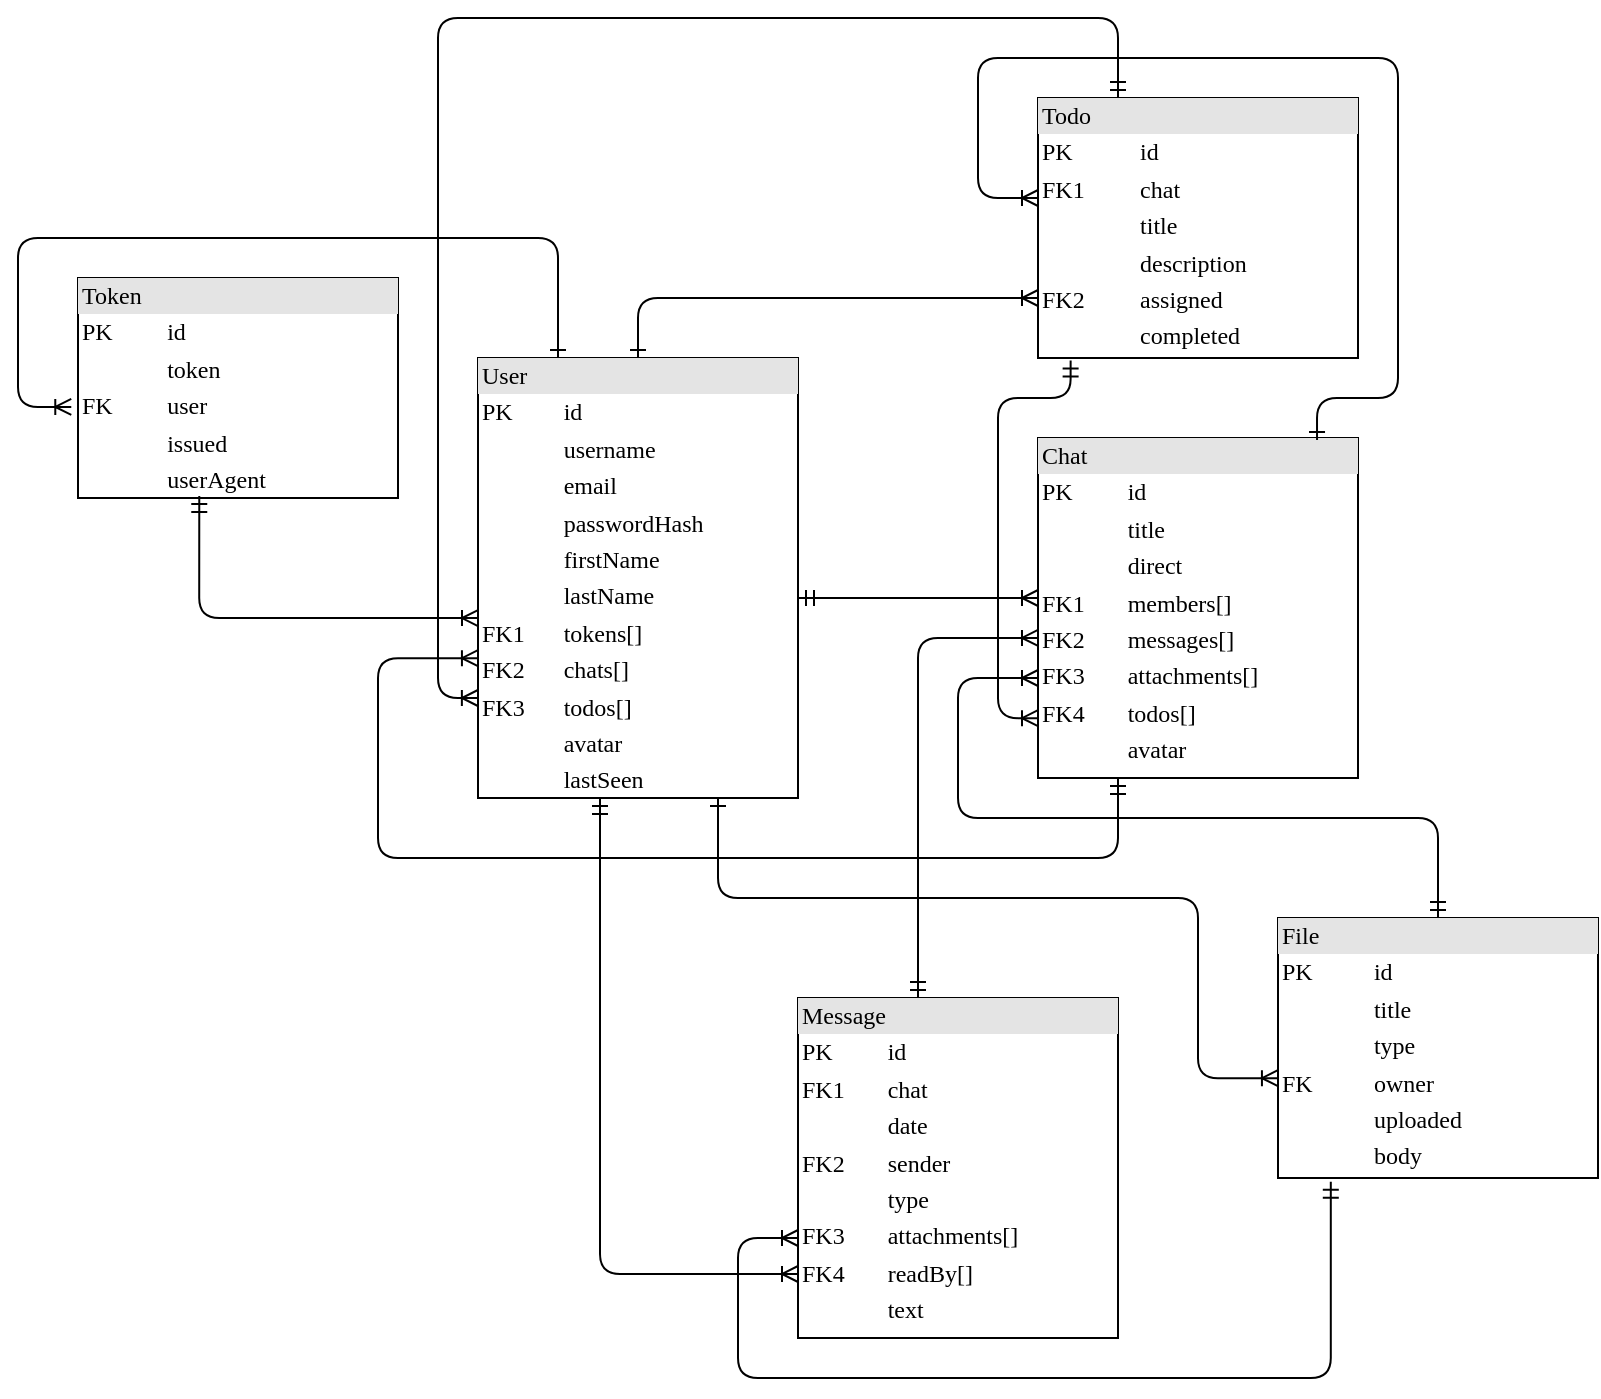 <mxfile version="14.1.1" type="device"><diagram name="Page-1" id="2ca16b54-16f6-2749-3443-fa8db7711227"><mxGraphModel dx="2370" dy="1338" grid="1" gridSize="10" guides="1" tooltips="1" connect="1" arrows="1" fold="1" page="1" pageScale="1" pageWidth="1654" pageHeight="1169" background="#ffffff" math="0" shadow="0"><root><mxCell id="0"/><mxCell id="1" parent="0"/><mxCell id="zCCV3h_89xfeCoEvmLOx-1" value="&lt;div style=&quot;box-sizing: border-box ; width: 100% ; background: #e4e4e4 ; padding: 2px&quot;&gt;User&lt;/div&gt;&lt;table style=&quot;width: 100% ; font-size: 1em&quot; cellpadding=&quot;2&quot; cellspacing=&quot;0&quot;&gt;&lt;tbody&gt;&lt;tr&gt;&lt;td&gt;PK&lt;/td&gt;&lt;td&gt;id&lt;/td&gt;&lt;/tr&gt;&lt;tr&gt;&lt;td&gt;&lt;br&gt;&lt;/td&gt;&lt;td&gt;username&lt;/td&gt;&lt;/tr&gt;&lt;tr&gt;&lt;td&gt;&lt;/td&gt;&lt;td&gt;email&lt;/td&gt;&lt;/tr&gt;&lt;tr&gt;&lt;td&gt;&lt;br&gt;&lt;/td&gt;&lt;td&gt;passwordHash&lt;/td&gt;&lt;/tr&gt;&lt;tr&gt;&lt;td&gt;&lt;br&gt;&lt;/td&gt;&lt;td&gt;firstName&lt;br&gt;&lt;/td&gt;&lt;/tr&gt;&lt;tr&gt;&lt;td&gt;&lt;br&gt;&lt;/td&gt;&lt;td&gt;lastName&lt;br&gt;&lt;/td&gt;&lt;/tr&gt;&lt;tr&gt;&lt;td&gt;FK1&lt;/td&gt;&lt;td&gt;tokens[]&lt;br&gt;&lt;/td&gt;&lt;/tr&gt;&lt;tr&gt;&lt;td&gt;FK2&lt;/td&gt;&lt;td&gt;chats[]&lt;br&gt;&lt;/td&gt;&lt;/tr&gt;&lt;tr&gt;&lt;td&gt;FK3&lt;/td&gt;&lt;td&gt;todos[]&lt;br&gt;&lt;/td&gt;&lt;/tr&gt;&lt;tr&gt;&lt;td&gt;&lt;br&gt;&lt;/td&gt;&lt;td&gt;avatar&lt;br&gt;&lt;/td&gt;&lt;/tr&gt;&lt;tr&gt;&lt;td&gt;&lt;br&gt;&lt;/td&gt;&lt;td&gt;lastSeen&lt;br&gt;&lt;/td&gt;&lt;/tr&gt;&lt;/tbody&gt;&lt;/table&gt;" style="verticalAlign=top;align=left;overflow=fill;html=1;rounded=0;shadow=0;comic=0;labelBackgroundColor=none;strokeWidth=1;fontFamily=Verdana;fontSize=12" vertex="1" parent="1"><mxGeometry x="480" y="440" width="160" height="220" as="geometry"/></mxCell><mxCell id="zCCV3h_89xfeCoEvmLOx-2" value="&lt;div style=&quot;box-sizing: border-box ; width: 100% ; background: #e4e4e4 ; padding: 2px&quot;&gt;Token&lt;/div&gt;&lt;table style=&quot;width: 100% ; font-size: 1em&quot; cellpadding=&quot;2&quot; cellspacing=&quot;0&quot;&gt;&lt;tbody&gt;&lt;tr&gt;&lt;td&gt;PK&lt;/td&gt;&lt;td&gt;id&lt;/td&gt;&lt;/tr&gt;&lt;tr&gt;&lt;td&gt;&lt;br&gt;&lt;/td&gt;&lt;td&gt;token&lt;/td&gt;&lt;/tr&gt;&lt;tr&gt;&lt;td&gt;FK&lt;/td&gt;&lt;td&gt;user&lt;/td&gt;&lt;/tr&gt;&lt;tr&gt;&lt;td&gt;&lt;br&gt;&lt;/td&gt;&lt;td&gt;issued&lt;br&gt;&lt;/td&gt;&lt;/tr&gt;&lt;tr&gt;&lt;td&gt;&lt;br&gt;&lt;/td&gt;&lt;td&gt;userAgent&lt;br&gt;&lt;/td&gt;&lt;/tr&gt;&lt;/tbody&gt;&lt;/table&gt;" style="verticalAlign=top;align=left;overflow=fill;html=1;rounded=0;shadow=0;comic=0;labelBackgroundColor=none;strokeWidth=1;fontFamily=Verdana;fontSize=12" vertex="1" parent="1"><mxGeometry x="280" y="400" width="160" height="110" as="geometry"/></mxCell><mxCell id="zCCV3h_89xfeCoEvmLOx-4" value="&lt;div style=&quot;box-sizing: border-box ; width: 100% ; background: rgb(228 , 228 , 228) ; padding: 2px&quot;&gt;&lt;font style=&quot;font-size: 12px&quot;&gt;Chat&lt;/font&gt;&lt;/div&gt;&lt;table style=&quot;width: 100%&quot; cellpadding=&quot;2&quot; cellspacing=&quot;0&quot;&gt;&lt;tbody&gt;&lt;tr&gt;&lt;td&gt;&lt;font style=&quot;font-size: 12px&quot;&gt;PK&lt;/font&gt;&lt;/td&gt;&lt;td&gt;&lt;font style=&quot;font-size: 12px&quot;&gt;id&lt;/font&gt;&lt;/td&gt;&lt;/tr&gt;&lt;tr&gt;&lt;td&gt;&lt;font style=&quot;font-size: 12px&quot;&gt;&lt;br&gt;&lt;/font&gt;&lt;/td&gt;&lt;td&gt;&lt;font style=&quot;font-size: 12px&quot;&gt;title&lt;br&gt;&lt;/font&gt;&lt;/td&gt;&lt;/tr&gt;&lt;tr&gt;&lt;td&gt;&lt;font style=&quot;font-size: 12px&quot;&gt;&lt;br&gt;&lt;/font&gt;&lt;/td&gt;&lt;td&gt;&lt;font style=&quot;font-size: 12px&quot;&gt;direct&lt;/font&gt;&lt;/td&gt;&lt;/tr&gt;&lt;tr&gt;&lt;td&gt;&lt;font style=&quot;font-size: 12px&quot;&gt;FK1&lt;/font&gt;&lt;/td&gt;&lt;td&gt;&lt;font style=&quot;font-size: 12px&quot;&gt;members[]&lt;/font&gt;&lt;/td&gt;&lt;/tr&gt;&lt;tr&gt;&lt;td&gt;&lt;font style=&quot;font-size: 12px&quot;&gt;FK2&lt;/font&gt;&lt;/td&gt;&lt;td&gt;&lt;font style=&quot;font-size: 12px&quot;&gt;messages[]&lt;/font&gt;&lt;/td&gt;&lt;/tr&gt;&lt;tr&gt;&lt;td&gt;&lt;font style=&quot;font-size: 12px&quot;&gt;FK3&lt;/font&gt;&lt;/td&gt;&lt;td&gt;&lt;font style=&quot;font-size: 12px&quot;&gt;attachments[]&lt;br&gt;&lt;/font&gt;&lt;/td&gt;&lt;/tr&gt;&lt;tr&gt;&lt;td&gt;&lt;font style=&quot;font-size: 12px&quot;&gt;FK4&lt;/font&gt;&lt;/td&gt;&lt;td&gt;&lt;font style=&quot;font-size: 12px&quot;&gt;todos[]&lt;br&gt;&lt;/font&gt;&lt;/td&gt;&lt;/tr&gt;&lt;tr&gt;&lt;td&gt;&lt;font style=&quot;font-size: 12px&quot;&gt;&lt;br&gt;&lt;/font&gt;&lt;/td&gt;&lt;td&gt;&lt;font style=&quot;font-size: 12px&quot;&gt;avatar&lt;/font&gt;&lt;/td&gt;&lt;/tr&gt;&lt;tr&gt;&lt;td&gt;&lt;/td&gt;&lt;td&gt;&lt;/td&gt;&lt;/tr&gt;&lt;/tbody&gt;&lt;/table&gt;" style="verticalAlign=top;align=left;overflow=fill;html=1;rounded=0;shadow=0;comic=0;labelBackgroundColor=none;strokeWidth=1;fontFamily=Verdana;fontSize=12" vertex="1" parent="1"><mxGeometry x="760" y="480" width="160" height="170" as="geometry"/></mxCell><mxCell id="zCCV3h_89xfeCoEvmLOx-5" value="&lt;div style=&quot;box-sizing: border-box ; width: 100% ; background: #e4e4e4 ; padding: 2px&quot;&gt;Message&lt;/div&gt;&lt;table style=&quot;width: 100% ; font-size: 1em&quot; cellpadding=&quot;2&quot; cellspacing=&quot;0&quot;&gt;&lt;tbody&gt;&lt;tr&gt;&lt;td&gt;PK&lt;/td&gt;&lt;td&gt;id&lt;/td&gt;&lt;/tr&gt;&lt;tr&gt;&lt;td&gt;FK1&lt;/td&gt;&lt;td&gt;chat&lt;/td&gt;&lt;/tr&gt;&lt;tr&gt;&lt;td&gt;&lt;/td&gt;&lt;td&gt;date&lt;/td&gt;&lt;/tr&gt;&lt;tr&gt;&lt;td&gt;FK2&lt;/td&gt;&lt;td&gt;sender&lt;/td&gt;&lt;/tr&gt;&lt;tr&gt;&lt;td&gt;&lt;br&gt;&lt;/td&gt;&lt;td&gt;type&lt;br&gt;&lt;/td&gt;&lt;/tr&gt;&lt;tr&gt;&lt;td&gt;FK3&lt;/td&gt;&lt;td&gt;attachments[]&lt;br&gt;&lt;/td&gt;&lt;/tr&gt;&lt;tr&gt;&lt;td&gt;FK4&lt;/td&gt;&lt;td&gt;readBy[]&lt;br&gt;&lt;/td&gt;&lt;/tr&gt;&lt;tr&gt;&lt;td&gt;&lt;br&gt;&lt;/td&gt;&lt;td&gt;text&lt;br&gt;&lt;/td&gt;&lt;/tr&gt;&lt;tr&gt;&lt;td&gt;&lt;br&gt;&lt;/td&gt;&lt;td&gt;&lt;/td&gt;&lt;/tr&gt;&lt;/tbody&gt;&lt;/table&gt;" style="verticalAlign=top;align=left;overflow=fill;html=1;rounded=0;shadow=0;comic=0;labelBackgroundColor=none;strokeWidth=1;fontFamily=Verdana;fontSize=12" vertex="1" parent="1"><mxGeometry x="640" y="760" width="160" height="170" as="geometry"/></mxCell><mxCell id="zCCV3h_89xfeCoEvmLOx-6" value="&lt;div style=&quot;box-sizing: border-box ; width: 100% ; background: #e4e4e4 ; padding: 2px&quot;&gt;Todo&lt;/div&gt;&lt;table style=&quot;width: 100% ; font-size: 1em&quot; cellpadding=&quot;2&quot; cellspacing=&quot;0&quot;&gt;&lt;tbody&gt;&lt;tr&gt;&lt;td&gt;PK&lt;/td&gt;&lt;td&gt;id&lt;/td&gt;&lt;/tr&gt;&lt;tr&gt;&lt;td&gt;FK1&lt;/td&gt;&lt;td&gt;chat&lt;/td&gt;&lt;/tr&gt;&lt;tr&gt;&lt;td&gt;&lt;/td&gt;&lt;td&gt;title&lt;/td&gt;&lt;/tr&gt;&lt;tr&gt;&lt;td&gt;&lt;br&gt;&lt;/td&gt;&lt;td&gt;description&lt;/td&gt;&lt;/tr&gt;&lt;tr&gt;&lt;td&gt;FK2&lt;/td&gt;&lt;td&gt;assigned&lt;br&gt;&lt;/td&gt;&lt;/tr&gt;&lt;tr&gt;&lt;td&gt;&lt;br&gt;&lt;/td&gt;&lt;td&gt;completed&lt;br&gt;&lt;/td&gt;&lt;/tr&gt;&lt;tr&gt;&lt;td&gt;&lt;/td&gt;&lt;td&gt;&lt;/td&gt;&lt;/tr&gt;&lt;tr&gt;&lt;td&gt;&lt;br&gt;&lt;/td&gt;&lt;td&gt;&lt;/td&gt;&lt;/tr&gt;&lt;/tbody&gt;&lt;/table&gt;" style="verticalAlign=top;align=left;overflow=fill;html=1;rounded=0;shadow=0;comic=0;labelBackgroundColor=none;strokeWidth=1;fontFamily=Verdana;fontSize=12" vertex="1" parent="1"><mxGeometry x="760" y="310" width="160" height="130" as="geometry"/></mxCell><mxCell id="zCCV3h_89xfeCoEvmLOx-7" value="&lt;div style=&quot;box-sizing: border-box ; width: 100% ; background: #e4e4e4 ; padding: 2px&quot;&gt;File&lt;/div&gt;&lt;table style=&quot;width: 100% ; font-size: 1em&quot; cellpadding=&quot;2&quot; cellspacing=&quot;0&quot;&gt;&lt;tbody&gt;&lt;tr&gt;&lt;td&gt;PK&lt;/td&gt;&lt;td&gt;id&lt;/td&gt;&lt;/tr&gt;&lt;tr&gt;&lt;td&gt;&lt;br&gt;&lt;/td&gt;&lt;td&gt;title&lt;/td&gt;&lt;/tr&gt;&lt;tr&gt;&lt;td&gt;&lt;/td&gt;&lt;td&gt;type&lt;/td&gt;&lt;/tr&gt;&lt;tr&gt;&lt;td&gt;FK&lt;/td&gt;&lt;td&gt;owner&lt;/td&gt;&lt;/tr&gt;&lt;tr&gt;&lt;td&gt;&lt;br&gt;&lt;/td&gt;&lt;td&gt;uploaded&lt;br&gt;&lt;/td&gt;&lt;/tr&gt;&lt;tr&gt;&lt;td&gt;&lt;br&gt;&lt;/td&gt;&lt;td&gt;body&lt;br&gt;&lt;/td&gt;&lt;/tr&gt;&lt;tr&gt;&lt;td&gt;&lt;/td&gt;&lt;td&gt;&lt;/td&gt;&lt;/tr&gt;&lt;tr&gt;&lt;td&gt;&lt;br&gt;&lt;/td&gt;&lt;td&gt;&lt;/td&gt;&lt;/tr&gt;&lt;/tbody&gt;&lt;/table&gt;" style="verticalAlign=top;align=left;overflow=fill;html=1;rounded=0;shadow=0;comic=0;labelBackgroundColor=none;strokeWidth=1;fontFamily=Verdana;fontSize=12" vertex="1" parent="1"><mxGeometry x="880" y="720" width="160" height="130" as="geometry"/></mxCell><mxCell id="zCCV3h_89xfeCoEvmLOx-8" value="" style="edgeStyle=orthogonalEdgeStyle;html=1;endArrow=ERoneToMany;startArrow=ERmandOne;labelBackgroundColor=none;fontFamily=Verdana;fontSize=12;align=left;exitX=0.379;exitY=0.991;entryX=0;entryY=0.591;entryDx=0;entryDy=0;entryPerimeter=0;exitDx=0;exitDy=0;exitPerimeter=0;" edge="1" parent="1" source="zCCV3h_89xfeCoEvmLOx-2" target="zCCV3h_89xfeCoEvmLOx-1"><mxGeometry width="100" height="100" relative="1" as="geometry"><mxPoint x="320" y="560" as="sourcePoint"/><mxPoint x="200" y="620" as="targetPoint"/></mxGeometry></mxCell><mxCell id="zCCV3h_89xfeCoEvmLOx-9" value="" style="edgeStyle=orthogonalEdgeStyle;html=1;endArrow=ERoneToMany;startArrow=ERone;labelBackgroundColor=none;fontFamily=Verdana;fontSize=12;align=left;exitX=0.25;exitY=0;entryX=-0.021;entryY=0.586;entryDx=0;entryDy=0;entryPerimeter=0;exitDx=0;exitDy=0;startFill=0;" edge="1" parent="1" source="zCCV3h_89xfeCoEvmLOx-1" target="zCCV3h_89xfeCoEvmLOx-2"><mxGeometry width="100" height="100" relative="1" as="geometry"><mxPoint x="240" y="410" as="sourcePoint"/><mxPoint x="120" y="470" as="targetPoint"/><Array as="points"><mxPoint x="520" y="380"/><mxPoint x="250" y="380"/><mxPoint x="250" y="464"/></Array></mxGeometry></mxCell><mxCell id="zCCV3h_89xfeCoEvmLOx-10" value="" style="edgeStyle=orthogonalEdgeStyle;html=1;endArrow=ERoneToMany;startArrow=ERmandOne;labelBackgroundColor=none;fontFamily=Verdana;fontSize=12;align=left;entryX=0;entryY=0.471;entryDx=0;entryDy=0;entryPerimeter=0;" edge="1" parent="1" target="zCCV3h_89xfeCoEvmLOx-4"><mxGeometry width="100" height="100" relative="1" as="geometry"><mxPoint x="640" y="560" as="sourcePoint"/><mxPoint x="670" y="510" as="targetPoint"/><Array as="points"><mxPoint x="760" y="560"/><mxPoint x="760" y="560"/></Array></mxGeometry></mxCell><mxCell id="zCCV3h_89xfeCoEvmLOx-11" value="" style="edgeStyle=orthogonalEdgeStyle;html=1;endArrow=ERoneToMany;startArrow=ERmandOne;labelBackgroundColor=none;fontFamily=Verdana;fontSize=12;align=left;exitX=0.375;exitY=0;exitDx=0;exitDy=0;exitPerimeter=0;entryX=0;entryY=0.588;entryDx=0;entryDy=0;entryPerimeter=0;" edge="1" parent="1" source="zCCV3h_89xfeCoEvmLOx-5" target="zCCV3h_89xfeCoEvmLOx-4"><mxGeometry width="100" height="100" relative="1" as="geometry"><mxPoint x="650" y="660" as="sourcePoint"/><mxPoint x="760" y="580" as="targetPoint"/><Array as="points"><mxPoint x="700" y="580"/></Array></mxGeometry></mxCell><mxCell id="zCCV3h_89xfeCoEvmLOx-12" value="" style="edgeStyle=orthogonalEdgeStyle;html=1;endArrow=ERoneToMany;startArrow=ERmandOne;labelBackgroundColor=none;fontFamily=Verdana;fontSize=12;align=left;entryX=0;entryY=0.588;entryDx=0;entryDy=0;entryPerimeter=0;exitX=0.5;exitY=0;exitDx=0;exitDy=0;" edge="1" parent="1" source="zCCV3h_89xfeCoEvmLOx-7"><mxGeometry width="100" height="100" relative="1" as="geometry"><mxPoint x="1010" y="660" as="sourcePoint"/><mxPoint x="760" y="600" as="targetPoint"/><Array as="points"><mxPoint x="960" y="670"/><mxPoint x="720" y="670"/><mxPoint x="720" y="600"/></Array></mxGeometry></mxCell><mxCell id="zCCV3h_89xfeCoEvmLOx-13" value="" style="edgeStyle=orthogonalEdgeStyle;html=1;endArrow=ERoneToMany;startArrow=ERmandOne;labelBackgroundColor=none;fontFamily=Verdana;fontSize=12;align=left;entryX=0;entryY=0.471;entryDx=0;entryDy=0;entryPerimeter=0;exitX=0.102;exitY=1.01;exitDx=0;exitDy=0;exitPerimeter=0;" edge="1" parent="1" source="zCCV3h_89xfeCoEvmLOx-6"><mxGeometry width="100" height="100" relative="1" as="geometry"><mxPoint x="640" y="620" as="sourcePoint"/><mxPoint x="760" y="620.07" as="targetPoint"/><Array as="points"><mxPoint x="776" y="460"/><mxPoint x="740" y="460"/><mxPoint x="740" y="620"/></Array></mxGeometry></mxCell><mxCell id="zCCV3h_89xfeCoEvmLOx-14" value="" style="edgeStyle=orthogonalEdgeStyle;html=1;endArrow=ERoneToMany;startArrow=ERone;labelBackgroundColor=none;fontFamily=Verdana;fontSize=12;align=left;exitX=0.872;exitY=0.006;exitDx=0;exitDy=0;exitPerimeter=0;startFill=0;" edge="1" parent="1" source="zCCV3h_89xfeCoEvmLOx-4"><mxGeometry width="100" height="100" relative="1" as="geometry"><mxPoint x="697.32" y="330.0" as="sourcePoint"/><mxPoint x="760" y="360" as="targetPoint"/><Array as="points"><mxPoint x="900" y="460"/><mxPoint x="940" y="460"/><mxPoint x="940" y="290"/><mxPoint x="730" y="290"/><mxPoint x="730" y="360"/></Array></mxGeometry></mxCell><mxCell id="zCCV3h_89xfeCoEvmLOx-15" value="" style="edgeStyle=orthogonalEdgeStyle;html=1;endArrow=ERoneToMany;startArrow=ERone;labelBackgroundColor=none;fontFamily=Verdana;fontSize=12;align=left;exitX=0.5;exitY=0;exitDx=0;exitDy=0;startFill=0;" edge="1" parent="1" source="zCCV3h_89xfeCoEvmLOx-1"><mxGeometry width="100" height="100" relative="1" as="geometry"><mxPoint x="800" y="530" as="sourcePoint"/><mxPoint x="760" y="410" as="targetPoint"/><Array as="points"><mxPoint x="560" y="410"/></Array></mxGeometry></mxCell><mxCell id="zCCV3h_89xfeCoEvmLOx-16" value="" style="edgeStyle=orthogonalEdgeStyle;html=1;endArrow=ERoneToMany;startArrow=ERone;labelBackgroundColor=none;fontFamily=Verdana;fontSize=12;align=left;entryX=0;entryY=0.471;entryDx=0;entryDy=0;entryPerimeter=0;exitX=0.75;exitY=1;exitDx=0;exitDy=0;startFill=0;" edge="1" parent="1" source="zCCV3h_89xfeCoEvmLOx-1"><mxGeometry width="100" height="100" relative="1" as="geometry"><mxPoint x="759.97" y="800" as="sourcePoint"/><mxPoint x="879.97" y="800.07" as="targetPoint"/><Array as="points"><mxPoint x="600" y="710"/><mxPoint x="840" y="710"/><mxPoint x="840" y="800"/></Array></mxGeometry></mxCell><mxCell id="zCCV3h_89xfeCoEvmLOx-18" value="" style="edgeStyle=orthogonalEdgeStyle;html=1;endArrow=ERoneToMany;startArrow=ERmandOne;labelBackgroundColor=none;fontFamily=Verdana;fontSize=12;align=left;exitX=0.165;exitY=1.014;exitDx=0;exitDy=0;exitPerimeter=0;" edge="1" parent="1" source="zCCV3h_89xfeCoEvmLOx-7" target="zCCV3h_89xfeCoEvmLOx-5"><mxGeometry width="100" height="100" relative="1" as="geometry"><mxPoint x="560" y="1060.04" as="sourcePoint"/><mxPoint x="638" y="880" as="targetPoint"/><Array as="points"><mxPoint x="906" y="950"/><mxPoint x="610" y="950"/><mxPoint x="610" y="880"/></Array></mxGeometry></mxCell><mxCell id="zCCV3h_89xfeCoEvmLOx-19" value="" style="edgeStyle=orthogonalEdgeStyle;html=1;endArrow=ERoneToMany;startArrow=ERmandOne;labelBackgroundColor=none;fontFamily=Verdana;fontSize=12;align=left;" edge="1" parent="1" target="zCCV3h_89xfeCoEvmLOx-5"><mxGeometry width="100" height="100" relative="1" as="geometry"><mxPoint x="541" y="660" as="sourcePoint"/><mxPoint x="600.17" y="898.03" as="targetPoint"/><Array as="points"><mxPoint x="541" y="898"/></Array></mxGeometry></mxCell><mxCell id="zCCV3h_89xfeCoEvmLOx-20" value="" style="edgeStyle=orthogonalEdgeStyle;html=1;endArrow=ERoneToMany;startArrow=ERmandOne;labelBackgroundColor=none;fontFamily=Verdana;fontSize=12;align=left;entryX=0;entryY=0.471;entryDx=0;entryDy=0;entryPerimeter=0;exitX=0.25;exitY=1;exitDx=0;exitDy=0;" edge="1" parent="1" source="zCCV3h_89xfeCoEvmLOx-4"><mxGeometry width="100" height="100" relative="1" as="geometry"><mxPoint x="359.97" y="590" as="sourcePoint"/><mxPoint x="479.97" y="590.07" as="targetPoint"/><Array as="points"><mxPoint x="800" y="690"/><mxPoint x="430" y="690"/><mxPoint x="430" y="590"/></Array></mxGeometry></mxCell><mxCell id="zCCV3h_89xfeCoEvmLOx-21" value="" style="edgeStyle=orthogonalEdgeStyle;html=1;endArrow=ERoneToMany;startArrow=ERmandOne;labelBackgroundColor=none;fontFamily=Verdana;fontSize=12;align=left;entryX=0;entryY=0.471;entryDx=0;entryDy=0;entryPerimeter=0;" edge="1" parent="1"><mxGeometry width="100" height="100" relative="1" as="geometry"><mxPoint x="800" y="310" as="sourcePoint"/><mxPoint x="479.94" y="610.0" as="targetPoint"/><Array as="points"><mxPoint x="800" y="270"/><mxPoint x="460" y="270"/><mxPoint x="460" y="610"/></Array></mxGeometry></mxCell></root></mxGraphModel></diagram></mxfile>
